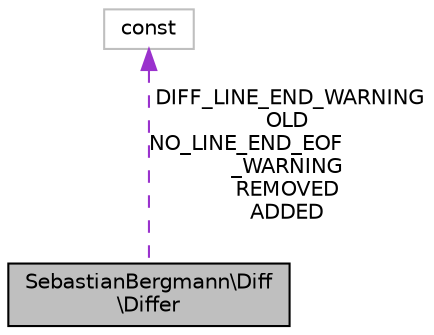 digraph "SebastianBergmann\Diff\Differ"
{
  edge [fontname="Helvetica",fontsize="10",labelfontname="Helvetica",labelfontsize="10"];
  node [fontname="Helvetica",fontsize="10",shape=record];
  Node1 [label="SebastianBergmann\\Diff\l\\Differ",height=0.2,width=0.4,color="black", fillcolor="grey75", style="filled", fontcolor="black"];
  Node2 -> Node1 [dir="back",color="darkorchid3",fontsize="10",style="dashed",label=" DIFF_LINE_END_WARNING\nOLD\nNO_LINE_END_EOF\l_WARNING\nREMOVED\nADDED" ,fontname="Helvetica"];
  Node2 [label="const",height=0.2,width=0.4,color="grey75", fillcolor="white", style="filled"];
}
